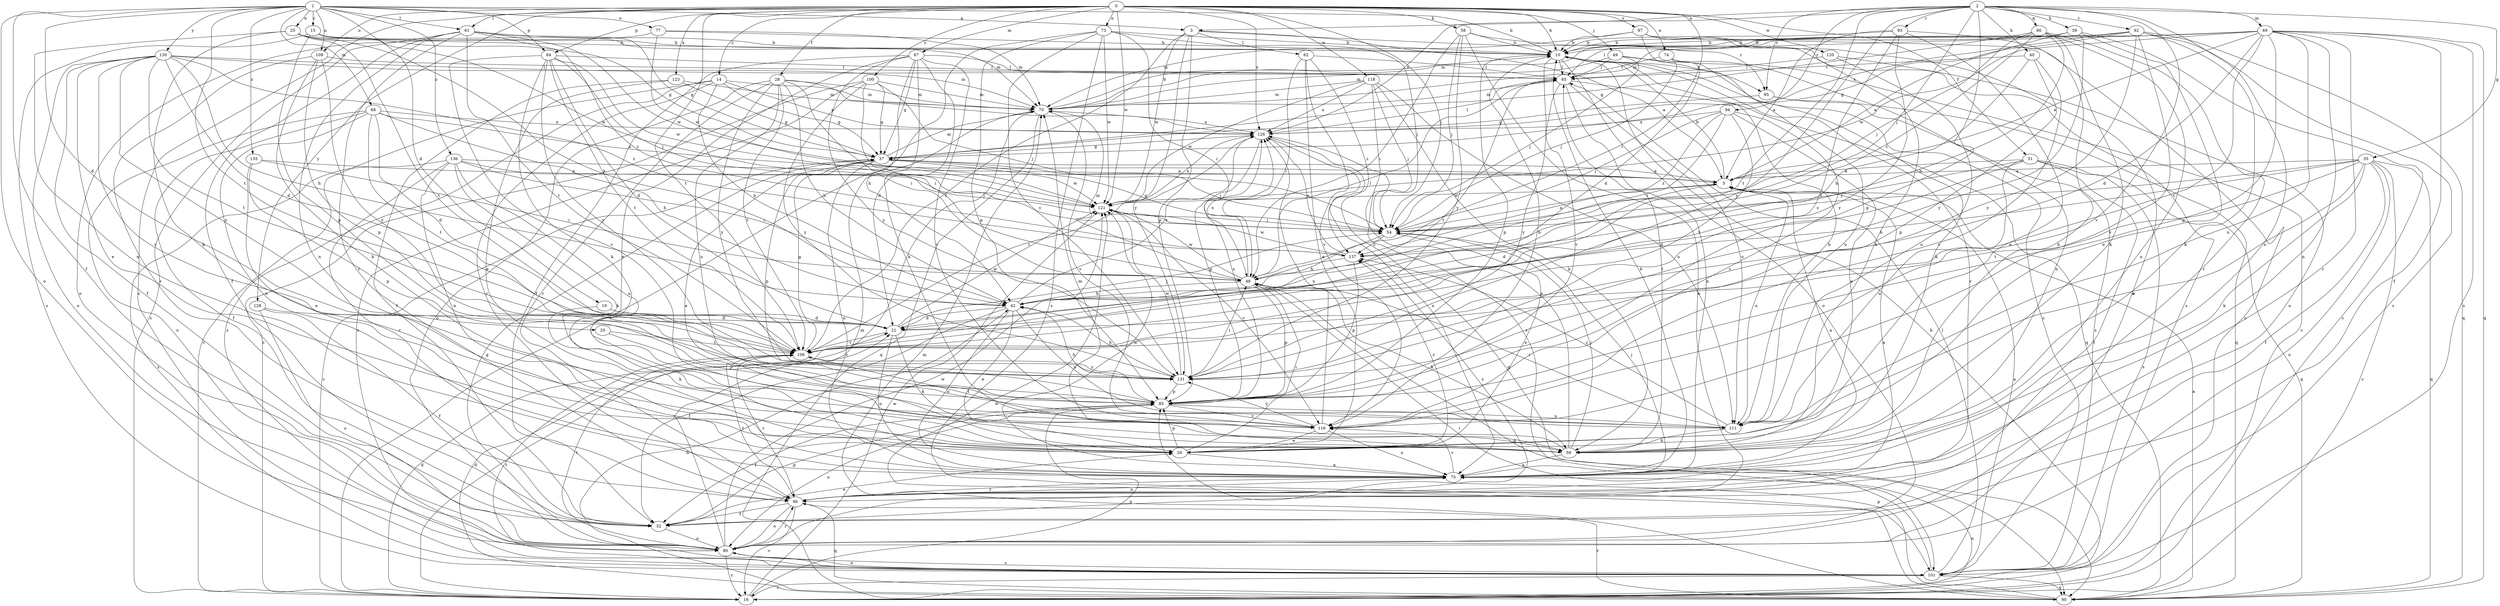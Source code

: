 strict digraph  {
0;
1;
2;
3;
5;
10;
14;
15;
16;
19;
20;
21;
25;
26;
28;
31;
32;
35;
37;
39;
40;
42;
48;
49;
54;
58;
59;
61;
62;
65;
67;
68;
69;
70;
73;
74;
75;
77;
80;
84;
85;
86;
90;
92;
93;
94;
95;
96;
97;
100;
101;
106;
109;
111;
116;
118;
120;
121;
123;
126;
128;
130;
131;
135;
136;
137;
0 -> 10  [label=b];
0 -> 14  [label=c];
0 -> 28  [label=f];
0 -> 31  [label=f];
0 -> 48  [label=i];
0 -> 49  [label=j];
0 -> 54  [label=j];
0 -> 58  [label=k];
0 -> 61  [label=l];
0 -> 67  [label=m];
0 -> 73  [label=n];
0 -> 74  [label=n];
0 -> 84  [label=p];
0 -> 97  [label=s];
0 -> 100  [label=s];
0 -> 101  [label=s];
0 -> 106  [label=t];
0 -> 109  [label=u];
0 -> 118  [label=w];
0 -> 120  [label=w];
0 -> 121  [label=w];
0 -> 123  [label=x];
0 -> 126  [label=x];
0 -> 128  [label=y];
1 -> 3  [label=a];
1 -> 10  [label=b];
1 -> 15  [label=c];
1 -> 19  [label=d];
1 -> 20  [label=d];
1 -> 25  [label=e];
1 -> 32  [label=f];
1 -> 61  [label=l];
1 -> 68  [label=m];
1 -> 77  [label=o];
1 -> 80  [label=o];
1 -> 84  [label=p];
1 -> 106  [label=t];
1 -> 109  [label=u];
1 -> 130  [label=y];
1 -> 135  [label=z];
1 -> 136  [label=z];
2 -> 3  [label=a];
2 -> 35  [label=g];
2 -> 39  [label=h];
2 -> 40  [label=h];
2 -> 54  [label=j];
2 -> 69  [label=m];
2 -> 75  [label=n];
2 -> 85  [label=p];
2 -> 86  [label=q];
2 -> 92  [label=r];
2 -> 93  [label=r];
2 -> 94  [label=r];
2 -> 95  [label=r];
2 -> 106  [label=t];
2 -> 116  [label=v];
2 -> 126  [label=x];
2 -> 131  [label=y];
3 -> 5  [label=a];
3 -> 62  [label=l];
3 -> 85  [label=p];
3 -> 95  [label=r];
3 -> 106  [label=t];
3 -> 121  [label=w];
3 -> 131  [label=y];
5 -> 10  [label=b];
5 -> 21  [label=d];
5 -> 111  [label=u];
5 -> 121  [label=w];
10 -> 65  [label=l];
10 -> 80  [label=o];
10 -> 85  [label=p];
10 -> 95  [label=r];
10 -> 96  [label=r];
10 -> 101  [label=s];
10 -> 116  [label=v];
14 -> 16  [label=c];
14 -> 37  [label=g];
14 -> 42  [label=h];
14 -> 70  [label=m];
14 -> 96  [label=r];
14 -> 101  [label=s];
14 -> 126  [label=x];
15 -> 10  [label=b];
15 -> 70  [label=m];
15 -> 85  [label=p];
15 -> 101  [label=s];
16 -> 10  [label=b];
16 -> 21  [label=d];
16 -> 75  [label=n];
16 -> 85  [label=p];
16 -> 121  [label=w];
19 -> 21  [label=d];
19 -> 59  [label=k];
20 -> 85  [label=p];
20 -> 106  [label=t];
21 -> 54  [label=j];
21 -> 59  [label=k];
21 -> 75  [label=n];
21 -> 106  [label=t];
21 -> 121  [label=w];
25 -> 10  [label=b];
25 -> 37  [label=g];
25 -> 42  [label=h];
25 -> 59  [label=k];
25 -> 75  [label=n];
25 -> 106  [label=t];
25 -> 121  [label=w];
26 -> 48  [label=i];
26 -> 75  [label=n];
26 -> 85  [label=p];
26 -> 137  [label=z];
28 -> 42  [label=h];
28 -> 48  [label=i];
28 -> 70  [label=m];
28 -> 80  [label=o];
28 -> 96  [label=r];
28 -> 106  [label=t];
28 -> 111  [label=u];
28 -> 126  [label=x];
28 -> 131  [label=y];
31 -> 5  [label=a];
31 -> 21  [label=d];
31 -> 32  [label=f];
31 -> 54  [label=j];
31 -> 90  [label=q];
31 -> 101  [label=s];
31 -> 111  [label=u];
32 -> 26  [label=e];
32 -> 80  [label=o];
32 -> 85  [label=p];
35 -> 5  [label=a];
35 -> 16  [label=c];
35 -> 32  [label=f];
35 -> 42  [label=h];
35 -> 59  [label=k];
35 -> 80  [label=o];
35 -> 90  [label=q];
35 -> 106  [label=t];
35 -> 111  [label=u];
35 -> 137  [label=z];
37 -> 5  [label=a];
37 -> 16  [label=c];
37 -> 26  [label=e];
37 -> 54  [label=j];
37 -> 70  [label=m];
37 -> 75  [label=n];
37 -> 85  [label=p];
37 -> 121  [label=w];
39 -> 5  [label=a];
39 -> 10  [label=b];
39 -> 16  [label=c];
39 -> 26  [label=e];
39 -> 131  [label=y];
40 -> 42  [label=h];
40 -> 65  [label=l];
40 -> 85  [label=p];
40 -> 116  [label=v];
42 -> 21  [label=d];
42 -> 26  [label=e];
42 -> 32  [label=f];
42 -> 75  [label=n];
42 -> 111  [label=u];
42 -> 126  [label=x];
48 -> 42  [label=h];
48 -> 59  [label=k];
48 -> 65  [label=l];
48 -> 70  [label=m];
48 -> 85  [label=p];
48 -> 90  [label=q];
48 -> 121  [label=w];
48 -> 126  [label=x];
49 -> 54  [label=j];
49 -> 59  [label=k];
49 -> 65  [label=l];
49 -> 70  [label=m];
49 -> 75  [label=n];
54 -> 5  [label=a];
54 -> 26  [label=e];
54 -> 37  [label=g];
54 -> 42  [label=h];
54 -> 137  [label=z];
58 -> 10  [label=b];
58 -> 48  [label=i];
58 -> 54  [label=j];
58 -> 80  [label=o];
58 -> 101  [label=s];
58 -> 131  [label=y];
59 -> 54  [label=j];
59 -> 65  [label=l];
59 -> 70  [label=m];
59 -> 75  [label=n];
59 -> 126  [label=x];
61 -> 10  [label=b];
61 -> 16  [label=c];
61 -> 32  [label=f];
61 -> 37  [label=g];
61 -> 75  [label=n];
61 -> 96  [label=r];
61 -> 106  [label=t];
61 -> 121  [label=w];
61 -> 137  [label=z];
62 -> 26  [label=e];
62 -> 48  [label=i];
62 -> 65  [label=l];
62 -> 116  [label=v];
62 -> 137  [label=z];
65 -> 70  [label=m];
65 -> 75  [label=n];
65 -> 90  [label=q];
65 -> 106  [label=t];
65 -> 111  [label=u];
65 -> 131  [label=y];
67 -> 21  [label=d];
67 -> 26  [label=e];
67 -> 32  [label=f];
67 -> 37  [label=g];
67 -> 42  [label=h];
67 -> 59  [label=k];
67 -> 65  [label=l];
67 -> 116  [label=v];
67 -> 131  [label=y];
68 -> 5  [label=a];
68 -> 21  [label=d];
68 -> 32  [label=f];
68 -> 42  [label=h];
68 -> 75  [label=n];
68 -> 80  [label=o];
68 -> 106  [label=t];
68 -> 126  [label=x];
69 -> 5  [label=a];
69 -> 10  [label=b];
69 -> 21  [label=d];
69 -> 32  [label=f];
69 -> 65  [label=l];
69 -> 70  [label=m];
69 -> 75  [label=n];
69 -> 85  [label=p];
69 -> 90  [label=q];
69 -> 96  [label=r];
69 -> 101  [label=s];
69 -> 106  [label=t];
69 -> 111  [label=u];
69 -> 121  [label=w];
70 -> 10  [label=b];
70 -> 16  [label=c];
70 -> 90  [label=q];
70 -> 116  [label=v];
70 -> 126  [label=x];
73 -> 10  [label=b];
73 -> 16  [label=c];
73 -> 48  [label=i];
73 -> 54  [label=j];
73 -> 85  [label=p];
73 -> 101  [label=s];
73 -> 121  [label=w];
73 -> 131  [label=y];
74 -> 16  [label=c];
74 -> 54  [label=j];
74 -> 65  [label=l];
74 -> 111  [label=u];
75 -> 5  [label=a];
75 -> 10  [label=b];
75 -> 54  [label=j];
75 -> 96  [label=r];
75 -> 116  [label=v];
75 -> 121  [label=w];
77 -> 10  [label=b];
77 -> 70  [label=m];
77 -> 80  [label=o];
77 -> 121  [label=w];
80 -> 16  [label=c];
80 -> 37  [label=g];
80 -> 70  [label=m];
80 -> 96  [label=r];
80 -> 101  [label=s];
80 -> 106  [label=t];
80 -> 121  [label=w];
84 -> 21  [label=d];
84 -> 54  [label=j];
84 -> 59  [label=k];
84 -> 65  [label=l];
84 -> 106  [label=t];
84 -> 116  [label=v];
84 -> 121  [label=w];
84 -> 131  [label=y];
85 -> 10  [label=b];
85 -> 32  [label=f];
85 -> 42  [label=h];
85 -> 80  [label=o];
85 -> 111  [label=u];
85 -> 116  [label=v];
85 -> 126  [label=x];
86 -> 10  [label=b];
86 -> 37  [label=g];
86 -> 42  [label=h];
86 -> 54  [label=j];
86 -> 59  [label=k];
86 -> 75  [label=n];
86 -> 96  [label=r];
86 -> 137  [label=z];
90 -> 5  [label=a];
90 -> 21  [label=d];
90 -> 42  [label=h];
90 -> 70  [label=m];
90 -> 85  [label=p];
90 -> 96  [label=r];
90 -> 121  [label=w];
92 -> 10  [label=b];
92 -> 37  [label=g];
92 -> 59  [label=k];
92 -> 70  [label=m];
92 -> 90  [label=q];
92 -> 101  [label=s];
92 -> 116  [label=v];
92 -> 126  [label=x];
92 -> 131  [label=y];
93 -> 5  [label=a];
93 -> 10  [label=b];
93 -> 26  [label=e];
93 -> 59  [label=k];
93 -> 106  [label=t];
93 -> 131  [label=y];
94 -> 26  [label=e];
94 -> 48  [label=i];
94 -> 54  [label=j];
94 -> 106  [label=t];
94 -> 116  [label=v];
94 -> 126  [label=x];
94 -> 137  [label=z];
95 -> 37  [label=g];
95 -> 90  [label=q];
95 -> 101  [label=s];
96 -> 5  [label=a];
96 -> 16  [label=c];
96 -> 32  [label=f];
96 -> 75  [label=n];
96 -> 80  [label=o];
96 -> 90  [label=q];
96 -> 106  [label=t];
96 -> 137  [label=z];
97 -> 10  [label=b];
97 -> 16  [label=c];
97 -> 21  [label=d];
97 -> 59  [label=k];
97 -> 70  [label=m];
97 -> 80  [label=o];
100 -> 16  [label=c];
100 -> 37  [label=g];
100 -> 48  [label=i];
100 -> 54  [label=j];
100 -> 70  [label=m];
100 -> 101  [label=s];
100 -> 131  [label=y];
101 -> 5  [label=a];
101 -> 16  [label=c];
101 -> 48  [label=i];
101 -> 65  [label=l];
101 -> 80  [label=o];
101 -> 90  [label=q];
101 -> 106  [label=t];
106 -> 37  [label=g];
106 -> 96  [label=r];
106 -> 131  [label=y];
109 -> 59  [label=k];
109 -> 65  [label=l];
109 -> 85  [label=p];
109 -> 96  [label=r];
109 -> 131  [label=y];
111 -> 10  [label=b];
111 -> 48  [label=i];
111 -> 59  [label=k];
111 -> 137  [label=z];
116 -> 26  [label=e];
116 -> 75  [label=n];
116 -> 106  [label=t];
116 -> 126  [label=x];
116 -> 131  [label=y];
118 -> 54  [label=j];
118 -> 59  [label=k];
118 -> 70  [label=m];
118 -> 101  [label=s];
118 -> 111  [label=u];
118 -> 121  [label=w];
118 -> 126  [label=x];
120 -> 65  [label=l];
120 -> 80  [label=o];
120 -> 111  [label=u];
121 -> 54  [label=j];
121 -> 116  [label=v];
121 -> 126  [label=x];
123 -> 26  [label=e];
123 -> 32  [label=f];
123 -> 37  [label=g];
123 -> 70  [label=m];
126 -> 37  [label=g];
126 -> 65  [label=l];
126 -> 75  [label=n];
126 -> 85  [label=p];
126 -> 90  [label=q];
126 -> 106  [label=t];
128 -> 21  [label=d];
128 -> 32  [label=f];
128 -> 80  [label=o];
130 -> 21  [label=d];
130 -> 26  [label=e];
130 -> 32  [label=f];
130 -> 42  [label=h];
130 -> 65  [label=l];
130 -> 70  [label=m];
130 -> 80  [label=o];
130 -> 106  [label=t];
130 -> 116  [label=v];
130 -> 131  [label=y];
130 -> 137  [label=z];
131 -> 42  [label=h];
131 -> 48  [label=i];
131 -> 85  [label=p];
131 -> 121  [label=w];
135 -> 5  [label=a];
135 -> 26  [label=e];
135 -> 48  [label=i];
135 -> 85  [label=p];
136 -> 5  [label=a];
136 -> 26  [label=e];
136 -> 48  [label=i];
136 -> 54  [label=j];
136 -> 59  [label=k];
136 -> 96  [label=r];
136 -> 101  [label=s];
136 -> 111  [label=u];
137 -> 48  [label=i];
137 -> 85  [label=p];
137 -> 121  [label=w];
137 -> 126  [label=x];
}
